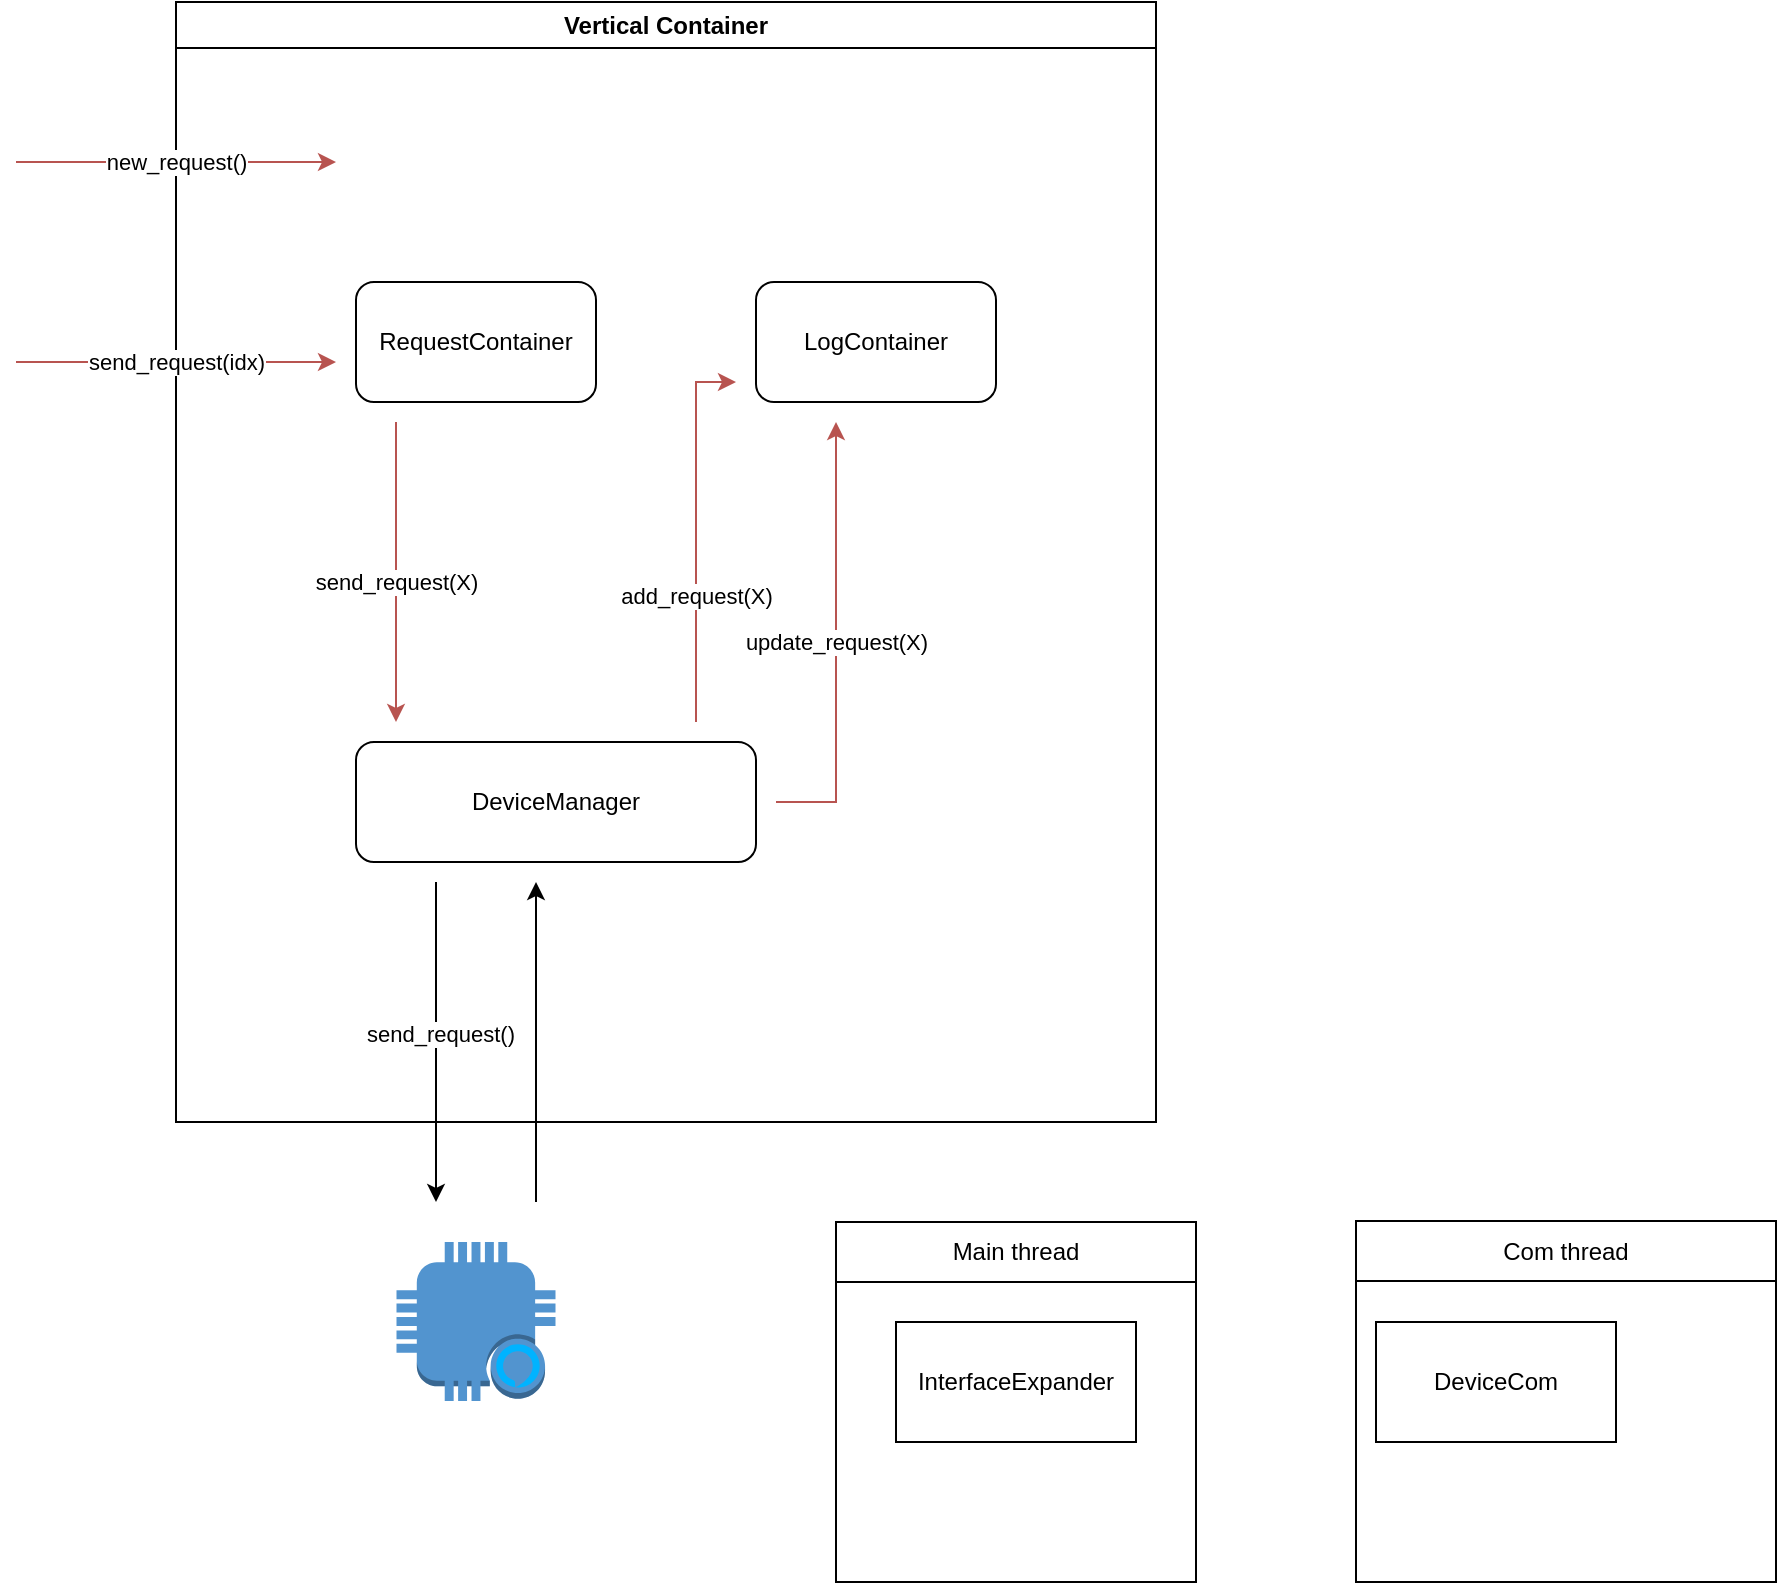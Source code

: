 <mxfile version="24.4.8" type="device">
  <diagram name="Page-1" id="J74IcI-AK6bZDN4WiDBa">
    <mxGraphModel dx="1927" dy="715" grid="1" gridSize="10" guides="1" tooltips="1" connect="1" arrows="1" fold="1" page="1" pageScale="1" pageWidth="850" pageHeight="1100" math="0" shadow="0">
      <root>
        <mxCell id="0" />
        <mxCell id="1" parent="0" />
        <mxCell id="qkMJs3MUf3ugYEi00L9m-6" value="Vertical Container" style="swimlane;whiteSpace=wrap;html=1;" parent="1" vertex="1">
          <mxGeometry x="30" y="240" width="490" height="560" as="geometry" />
        </mxCell>
        <mxCell id="qkMJs3MUf3ugYEi00L9m-1" value="DeviceManager" style="rounded=1;whiteSpace=wrap;html=1;" parent="qkMJs3MUf3ugYEi00L9m-6" vertex="1">
          <mxGeometry x="90" y="370" width="200" height="60" as="geometry" />
        </mxCell>
        <mxCell id="qkMJs3MUf3ugYEi00L9m-3" value="RequestContainer" style="rounded=1;whiteSpace=wrap;html=1;" parent="qkMJs3MUf3ugYEi00L9m-6" vertex="1">
          <mxGeometry x="90" y="140" width="120" height="60" as="geometry" />
        </mxCell>
        <mxCell id="qkMJs3MUf3ugYEi00L9m-5" value="LogContainer" style="rounded=1;whiteSpace=wrap;html=1;" parent="qkMJs3MUf3ugYEi00L9m-6" vertex="1">
          <mxGeometry x="290" y="140" width="120" height="60" as="geometry" />
        </mxCell>
        <mxCell id="qkMJs3MUf3ugYEi00L9m-7" value="send_request(idx)" style="endArrow=classic;html=1;rounded=0;fillColor=#f8cecc;strokeColor=#b85450;" parent="qkMJs3MUf3ugYEi00L9m-6" edge="1">
          <mxGeometry width="50" height="50" relative="1" as="geometry">
            <mxPoint x="-80" y="180" as="sourcePoint" />
            <mxPoint x="80" y="180" as="targetPoint" />
          </mxGeometry>
        </mxCell>
        <mxCell id="qkMJs3MUf3ugYEi00L9m-10" value="send_request(X)" style="endArrow=classic;html=1;rounded=0;fillColor=#f8cecc;strokeColor=#b85450;" parent="qkMJs3MUf3ugYEi00L9m-6" edge="1">
          <mxGeometry x="0.067" width="50" height="50" relative="1" as="geometry">
            <mxPoint x="110" y="210" as="sourcePoint" />
            <mxPoint x="110" y="360" as="targetPoint" />
            <mxPoint as="offset" />
          </mxGeometry>
        </mxCell>
        <mxCell id="qkMJs3MUf3ugYEi00L9m-11" value="add_request(X)" style="endArrow=classic;html=1;rounded=0;fillColor=#f8cecc;strokeColor=#b85450;" parent="qkMJs3MUf3ugYEi00L9m-6" edge="1">
          <mxGeometry x="-0.333" width="50" height="50" relative="1" as="geometry">
            <mxPoint x="260" y="360" as="sourcePoint" />
            <mxPoint x="280" y="190" as="targetPoint" />
            <Array as="points">
              <mxPoint x="260" y="190" />
            </Array>
            <mxPoint as="offset" />
          </mxGeometry>
        </mxCell>
        <mxCell id="qkMJs3MUf3ugYEi00L9m-13" value="" style="endArrow=classic;html=1;rounded=0;" parent="qkMJs3MUf3ugYEi00L9m-6" edge="1">
          <mxGeometry width="50" height="50" relative="1" as="geometry">
            <mxPoint x="130" y="440" as="sourcePoint" />
            <mxPoint x="130" y="600" as="targetPoint" />
          </mxGeometry>
        </mxCell>
        <mxCell id="qkMJs3MUf3ugYEi00L9m-14" value="send_request()" style="edgeLabel;html=1;align=center;verticalAlign=middle;resizable=0;points=[];" parent="qkMJs3MUf3ugYEi00L9m-13" vertex="1" connectable="0">
          <mxGeometry x="-0.051" y="2" relative="1" as="geometry">
            <mxPoint as="offset" />
          </mxGeometry>
        </mxCell>
        <mxCell id="qkMJs3MUf3ugYEi00L9m-15" value="" style="endArrow=classic;html=1;rounded=0;" parent="qkMJs3MUf3ugYEi00L9m-6" edge="1">
          <mxGeometry width="50" height="50" relative="1" as="geometry">
            <mxPoint x="180" y="600" as="sourcePoint" />
            <mxPoint x="180" y="440" as="targetPoint" />
          </mxGeometry>
        </mxCell>
        <mxCell id="qkMJs3MUf3ugYEi00L9m-16" value="update_request(X)" style="endArrow=classic;html=1;rounded=0;fillColor=#f8cecc;strokeColor=#b85450;" parent="qkMJs3MUf3ugYEi00L9m-6" edge="1">
          <mxGeometry width="50" height="50" relative="1" as="geometry">
            <mxPoint x="300" y="400" as="sourcePoint" />
            <mxPoint x="330" y="210" as="targetPoint" />
            <Array as="points">
              <mxPoint x="330" y="400" />
            </Array>
          </mxGeometry>
        </mxCell>
        <mxCell id="qkMJs3MUf3ugYEi00L9m-17" value="new_request()" style="endArrow=classic;html=1;rounded=0;fillColor=#f8cecc;strokeColor=#b85450;" parent="qkMJs3MUf3ugYEi00L9m-6" edge="1">
          <mxGeometry width="50" height="50" relative="1" as="geometry">
            <mxPoint x="-80" y="80" as="sourcePoint" />
            <mxPoint x="80" y="80" as="targetPoint" />
          </mxGeometry>
        </mxCell>
        <mxCell id="qkMJs3MUf3ugYEi00L9m-12" value="" style="outlineConnect=0;dashed=0;verticalLabelPosition=bottom;verticalAlign=top;align=center;html=1;shape=mxgraph.aws3.alexa_enabled_device;fillColor=#5294CF;gradientColor=none;" parent="1" vertex="1">
          <mxGeometry x="140.25" y="860" width="79.5" height="79.5" as="geometry" />
        </mxCell>
        <mxCell id="Rl8s-qx2e9Q35ddYJUpz-3" value="" style="rounded=0;whiteSpace=wrap;html=1;" vertex="1" parent="1">
          <mxGeometry x="360" y="880" width="180" height="150" as="geometry" />
        </mxCell>
        <mxCell id="Rl8s-qx2e9Q35ddYJUpz-4" value="" style="rounded=0;whiteSpace=wrap;html=1;" vertex="1" parent="1">
          <mxGeometry x="620" y="879.5" width="210" height="150.5" as="geometry" />
        </mxCell>
        <mxCell id="Rl8s-qx2e9Q35ddYJUpz-5" value="Main thread" style="rounded=0;whiteSpace=wrap;html=1;" vertex="1" parent="1">
          <mxGeometry x="360" y="850" width="180" height="30" as="geometry" />
        </mxCell>
        <mxCell id="Rl8s-qx2e9Q35ddYJUpz-6" value="Com thread" style="rounded=0;whiteSpace=wrap;html=1;" vertex="1" parent="1">
          <mxGeometry x="620" y="849.5" width="210" height="30" as="geometry" />
        </mxCell>
        <mxCell id="Rl8s-qx2e9Q35ddYJUpz-7" value="InterfaceExpander" style="rounded=0;whiteSpace=wrap;html=1;" vertex="1" parent="1">
          <mxGeometry x="390" y="900" width="120" height="60" as="geometry" />
        </mxCell>
        <mxCell id="Rl8s-qx2e9Q35ddYJUpz-8" value="DeviceCom" style="rounded=0;whiteSpace=wrap;html=1;" vertex="1" parent="1">
          <mxGeometry x="630" y="900" width="120" height="60" as="geometry" />
        </mxCell>
      </root>
    </mxGraphModel>
  </diagram>
</mxfile>

